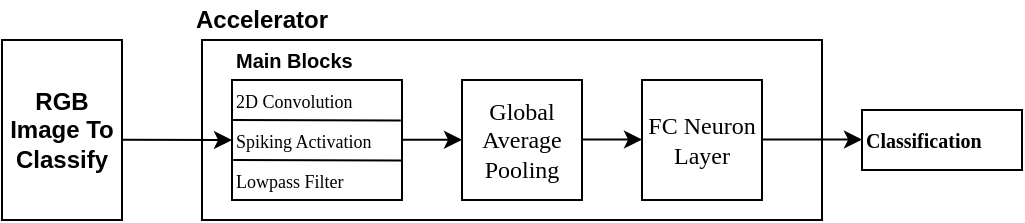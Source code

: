 <mxfile version="14.6.13" type="device"><diagram id="lb7X3mL_fsqfACCXcjW7" name="Page-1"><mxGraphModel dx="677" dy="410" grid="1" gridSize="10" guides="1" tooltips="1" connect="1" arrows="1" fold="1" page="1" pageScale="1" pageWidth="850" pageHeight="1100" math="0" shadow="0"><root><mxCell id="0"/><mxCell id="1" parent="0"/><mxCell id="XE5oDI85fBdzOGhtzZka-1" value="" style="rounded=0;whiteSpace=wrap;html=1;fillColor=none;" vertex="1" parent="1"><mxGeometry x="290" y="270" width="310" height="90" as="geometry"/></mxCell><mxCell id="XE5oDI85fBdzOGhtzZka-2" value="Accelerator" style="text;html=1;strokeColor=none;fillColor=none;align=center;verticalAlign=middle;whiteSpace=wrap;rounded=0;fontStyle=1" vertex="1" parent="1"><mxGeometry x="290" y="250" width="60" height="20" as="geometry"/></mxCell><mxCell id="XE5oDI85fBdzOGhtzZka-5" value="RGB Image To Classify" style="rounded=0;whiteSpace=wrap;html=1;fillColor=none;fontStyle=1" vertex="1" parent="1"><mxGeometry x="190" y="270" width="60" height="90" as="geometry"/></mxCell><mxCell id="XE5oDI85fBdzOGhtzZka-7" value="" style="rounded=0;whiteSpace=wrap;html=1;fillColor=none;" vertex="1" parent="1"><mxGeometry x="305" y="290" width="85" height="60" as="geometry"/></mxCell><mxCell id="XE5oDI85fBdzOGhtzZka-8" value="Main Blocks" style="text;html=1;strokeColor=none;fillColor=none;align=left;verticalAlign=middle;whiteSpace=wrap;rounded=0;fontStyle=1;fontSize=10;" vertex="1" parent="1"><mxGeometry x="305" y="270" width="75" height="20" as="geometry"/></mxCell><mxCell id="XE5oDI85fBdzOGhtzZka-11" value="" style="endArrow=classic;html=1;exitX=1.012;exitY=0.593;exitDx=0;exitDy=0;exitPerimeter=0;entryX=0;entryY=0.5;entryDx=0;entryDy=0;" edge="1" parent="1" target="XE5oDI85fBdzOGhtzZka-22"><mxGeometry width="50" height="50" relative="1" as="geometry"><mxPoint x="250.0" y="319.83" as="sourcePoint"/><mxPoint x="289.28" y="319.96" as="targetPoint"/></mxGeometry></mxCell><mxCell id="XE5oDI85fBdzOGhtzZka-13" value="" style="endArrow=classic;html=1;" edge="1" parent="1"><mxGeometry width="50" height="50" relative="1" as="geometry"><mxPoint x="390" y="319.9" as="sourcePoint"/><mxPoint x="420" y="319.9" as="targetPoint"/></mxGeometry></mxCell><mxCell id="XE5oDI85fBdzOGhtzZka-14" value="Global Average Pooling" style="rounded=0;whiteSpace=wrap;html=1;fillColor=none;fontFamily=Verdana;" vertex="1" parent="1"><mxGeometry x="420" y="290" width="60" height="60" as="geometry"/></mxCell><mxCell id="XE5oDI85fBdzOGhtzZka-17" value="" style="endArrow=classic;html=1;" edge="1" parent="1"><mxGeometry width="50" height="50" relative="1" as="geometry"><mxPoint x="480" y="319.8" as="sourcePoint"/><mxPoint x="510" y="319.8" as="targetPoint"/></mxGeometry></mxCell><mxCell id="XE5oDI85fBdzOGhtzZka-19" value="" style="endArrow=none;html=1;entryX=0.993;entryY=0.337;entryDx=0;entryDy=0;entryPerimeter=0;" edge="1" parent="1" target="XE5oDI85fBdzOGhtzZka-7"><mxGeometry width="50" height="50" relative="1" as="geometry"><mxPoint x="305" y="310" as="sourcePoint"/><mxPoint x="355" y="310" as="targetPoint"/></mxGeometry></mxCell><mxCell id="XE5oDI85fBdzOGhtzZka-20" value="" style="endArrow=none;html=1;entryX=0.993;entryY=0.337;entryDx=0;entryDy=0;entryPerimeter=0;" edge="1" parent="1"><mxGeometry width="50" height="50" relative="1" as="geometry"><mxPoint x="305.6" y="330" as="sourcePoint"/><mxPoint x="390.005" y="330.22" as="targetPoint"/></mxGeometry></mxCell><mxCell id="XE5oDI85fBdzOGhtzZka-21" value="&lt;font face=&quot;Verdana&quot; style=&quot;font-size: 9px&quot;&gt;2D Convolution&lt;/font&gt;" style="text;html=1;strokeColor=none;fillColor=none;align=left;verticalAlign=middle;whiteSpace=wrap;rounded=0;" vertex="1" parent="1"><mxGeometry x="305" y="290" width="85" height="20" as="geometry"/></mxCell><mxCell id="XE5oDI85fBdzOGhtzZka-22" value="&lt;font face=&quot;Verdana&quot; style=&quot;font-size: 9px&quot;&gt;Spiking Activation&lt;/font&gt;" style="text;html=1;strokeColor=none;fillColor=none;align=left;verticalAlign=middle;whiteSpace=wrap;rounded=0;" vertex="1" parent="1"><mxGeometry x="305" y="310" width="85" height="20" as="geometry"/></mxCell><mxCell id="XE5oDI85fBdzOGhtzZka-23" value="&lt;font face=&quot;Verdana&quot; style=&quot;font-size: 9px&quot;&gt;Lowpass Filter&lt;/font&gt;" style="text;html=1;strokeColor=none;fillColor=none;align=left;verticalAlign=middle;whiteSpace=wrap;rounded=0;" vertex="1" parent="1"><mxGeometry x="305" y="330" width="85" height="20" as="geometry"/></mxCell><mxCell id="XE5oDI85fBdzOGhtzZka-24" value="FC Neuron Layer" style="rounded=0;whiteSpace=wrap;html=1;fillColor=none;fontFamily=Verdana;" vertex="1" parent="1"><mxGeometry x="510" y="290" width="60" height="60" as="geometry"/></mxCell><mxCell id="XE5oDI85fBdzOGhtzZka-25" value="" style="endArrow=classic;html=1;fontFamily=Verdana;fontSize=10;" edge="1" parent="1"><mxGeometry width="50" height="50" relative="1" as="geometry"><mxPoint x="570" y="319.8" as="sourcePoint"/><mxPoint x="620" y="319.8" as="targetPoint"/></mxGeometry></mxCell><mxCell id="XE5oDI85fBdzOGhtzZka-26" value="&lt;b&gt;Classification&lt;/b&gt;" style="rounded=0;whiteSpace=wrap;html=1;fontFamily=Verdana;fontSize=10;fillColor=none;align=left;" vertex="1" parent="1"><mxGeometry x="620" y="305" width="80" height="30" as="geometry"/></mxCell></root></mxGraphModel></diagram></mxfile>